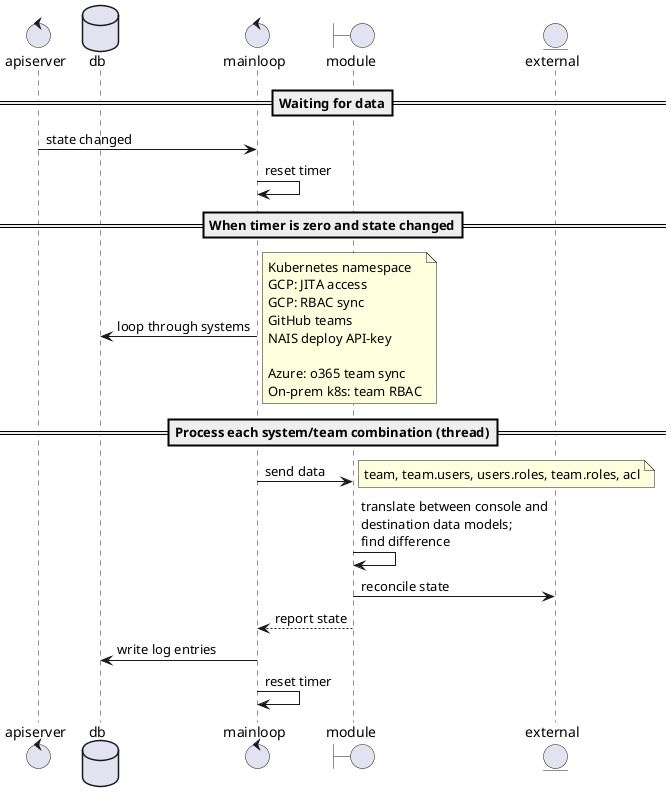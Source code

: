 @startuml
'!theme materia

control apiserver
database db
control mainloop
boundary module
entity external

==Waiting for data==
apiserver -> mainloop: state changed
mainloop -> mainloop: reset timer

==When timer is zero and state changed==
mainloop -> db: loop through systems
note right: Kubernetes namespace\nGCP: JITA access\nGCP: RBAC sync\nGitHub teams\nNAIS deploy API-key\n\nAzure: o365 team sync\nOn-prem k8s: team RBAC

==Process each system/team combination (thread)==
mainloop -> module: send data
note right: team, team.users, users.roles, team.roles, acl
module -> module: translate between console and\ndestination data models;\nfind difference
module -> external: reconcile state
module --> mainloop: report state
mainloop -> db: write log entries
mainloop -> mainloop: reset timer

@enduml